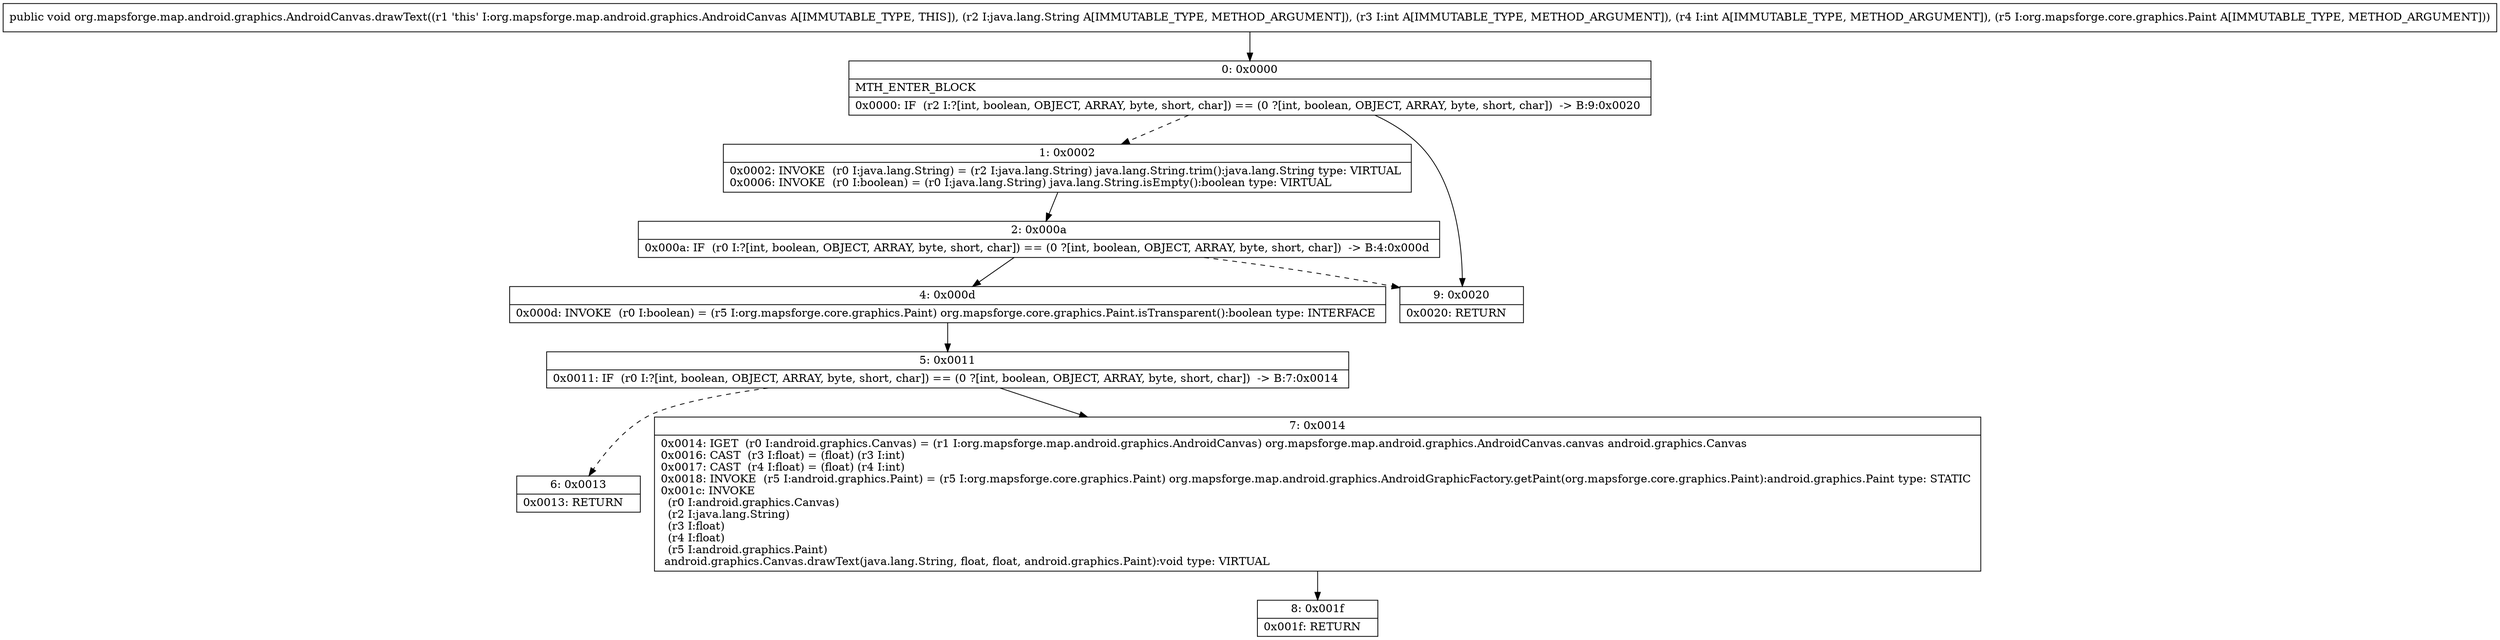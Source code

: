 digraph "CFG fororg.mapsforge.map.android.graphics.AndroidCanvas.drawText(Ljava\/lang\/String;IILorg\/mapsforge\/core\/graphics\/Paint;)V" {
Node_0 [shape=record,label="{0\:\ 0x0000|MTH_ENTER_BLOCK\l|0x0000: IF  (r2 I:?[int, boolean, OBJECT, ARRAY, byte, short, char]) == (0 ?[int, boolean, OBJECT, ARRAY, byte, short, char])  \-\> B:9:0x0020 \l}"];
Node_1 [shape=record,label="{1\:\ 0x0002|0x0002: INVOKE  (r0 I:java.lang.String) = (r2 I:java.lang.String) java.lang.String.trim():java.lang.String type: VIRTUAL \l0x0006: INVOKE  (r0 I:boolean) = (r0 I:java.lang.String) java.lang.String.isEmpty():boolean type: VIRTUAL \l}"];
Node_2 [shape=record,label="{2\:\ 0x000a|0x000a: IF  (r0 I:?[int, boolean, OBJECT, ARRAY, byte, short, char]) == (0 ?[int, boolean, OBJECT, ARRAY, byte, short, char])  \-\> B:4:0x000d \l}"];
Node_4 [shape=record,label="{4\:\ 0x000d|0x000d: INVOKE  (r0 I:boolean) = (r5 I:org.mapsforge.core.graphics.Paint) org.mapsforge.core.graphics.Paint.isTransparent():boolean type: INTERFACE \l}"];
Node_5 [shape=record,label="{5\:\ 0x0011|0x0011: IF  (r0 I:?[int, boolean, OBJECT, ARRAY, byte, short, char]) == (0 ?[int, boolean, OBJECT, ARRAY, byte, short, char])  \-\> B:7:0x0014 \l}"];
Node_6 [shape=record,label="{6\:\ 0x0013|0x0013: RETURN   \l}"];
Node_7 [shape=record,label="{7\:\ 0x0014|0x0014: IGET  (r0 I:android.graphics.Canvas) = (r1 I:org.mapsforge.map.android.graphics.AndroidCanvas) org.mapsforge.map.android.graphics.AndroidCanvas.canvas android.graphics.Canvas \l0x0016: CAST  (r3 I:float) = (float) (r3 I:int) \l0x0017: CAST  (r4 I:float) = (float) (r4 I:int) \l0x0018: INVOKE  (r5 I:android.graphics.Paint) = (r5 I:org.mapsforge.core.graphics.Paint) org.mapsforge.map.android.graphics.AndroidGraphicFactory.getPaint(org.mapsforge.core.graphics.Paint):android.graphics.Paint type: STATIC \l0x001c: INVOKE  \l  (r0 I:android.graphics.Canvas)\l  (r2 I:java.lang.String)\l  (r3 I:float)\l  (r4 I:float)\l  (r5 I:android.graphics.Paint)\l android.graphics.Canvas.drawText(java.lang.String, float, float, android.graphics.Paint):void type: VIRTUAL \l}"];
Node_8 [shape=record,label="{8\:\ 0x001f|0x001f: RETURN   \l}"];
Node_9 [shape=record,label="{9\:\ 0x0020|0x0020: RETURN   \l}"];
MethodNode[shape=record,label="{public void org.mapsforge.map.android.graphics.AndroidCanvas.drawText((r1 'this' I:org.mapsforge.map.android.graphics.AndroidCanvas A[IMMUTABLE_TYPE, THIS]), (r2 I:java.lang.String A[IMMUTABLE_TYPE, METHOD_ARGUMENT]), (r3 I:int A[IMMUTABLE_TYPE, METHOD_ARGUMENT]), (r4 I:int A[IMMUTABLE_TYPE, METHOD_ARGUMENT]), (r5 I:org.mapsforge.core.graphics.Paint A[IMMUTABLE_TYPE, METHOD_ARGUMENT])) }"];
MethodNode -> Node_0;
Node_0 -> Node_1[style=dashed];
Node_0 -> Node_9;
Node_1 -> Node_2;
Node_2 -> Node_4;
Node_2 -> Node_9[style=dashed];
Node_4 -> Node_5;
Node_5 -> Node_6[style=dashed];
Node_5 -> Node_7;
Node_7 -> Node_8;
}

